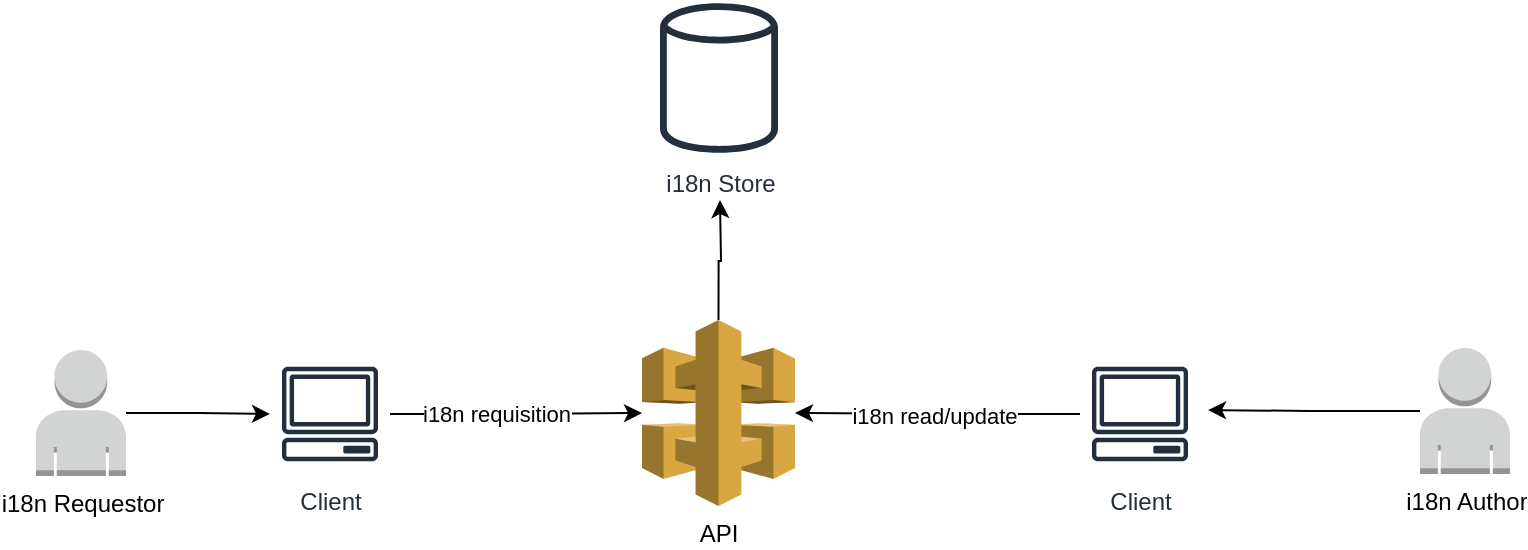<mxfile version="17.4.5" type="github">
  <diagram id="bHCQ7tjxHbcpvA1VxMx_" name="Page-1">
    <mxGraphModel dx="786" dy="449" grid="1" gridSize="10" guides="1" tooltips="1" connect="1" arrows="1" fold="1" page="1" pageScale="1" pageWidth="827" pageHeight="1169" math="0" shadow="0">
      <root>
        <mxCell id="0" />
        <mxCell id="1" parent="0" />
        <mxCell id="l4DHqsQkH5DMDyCRTcHV-1" value="API" style="outlineConnect=0;dashed=0;verticalLabelPosition=bottom;verticalAlign=top;align=center;html=1;shape=mxgraph.aws3.api_gateway;fillColor=#D9A741;gradientColor=none;" vertex="1" parent="1">
          <mxGeometry x="348" y="340" width="76.5" height="93" as="geometry" />
        </mxCell>
        <mxCell id="l4DHqsQkH5DMDyCRTcHV-13" style="edgeStyle=orthogonalEdgeStyle;rounded=0;orthogonalLoop=1;jettySize=auto;html=1;" edge="1" parent="1" source="l4DHqsQkH5DMDyCRTcHV-3" target="l4DHqsQkH5DMDyCRTcHV-6">
          <mxGeometry relative="1" as="geometry" />
        </mxCell>
        <mxCell id="l4DHqsQkH5DMDyCRTcHV-3" value="i18n Requestor" style="outlineConnect=0;dashed=0;verticalLabelPosition=bottom;verticalAlign=top;align=center;html=1;shape=mxgraph.aws3.user;fillColor=#D2D3D3;gradientColor=none;" vertex="1" parent="1">
          <mxGeometry x="45" y="355" width="45" height="63" as="geometry" />
        </mxCell>
        <mxCell id="l4DHqsQkH5DMDyCRTcHV-11" style="edgeStyle=orthogonalEdgeStyle;rounded=0;orthogonalLoop=1;jettySize=auto;html=1;entryX=1.067;entryY=0.467;entryDx=0;entryDy=0;entryPerimeter=0;" edge="1" parent="1" source="l4DHqsQkH5DMDyCRTcHV-4" target="l4DHqsQkH5DMDyCRTcHV-5">
          <mxGeometry relative="1" as="geometry" />
        </mxCell>
        <mxCell id="l4DHqsQkH5DMDyCRTcHV-4" value="i18n Author" style="outlineConnect=0;dashed=0;verticalLabelPosition=bottom;verticalAlign=top;align=center;html=1;shape=mxgraph.aws3.user;fillColor=#D2D3D3;gradientColor=none;" vertex="1" parent="1">
          <mxGeometry x="737" y="354" width="45" height="63" as="geometry" />
        </mxCell>
        <mxCell id="l4DHqsQkH5DMDyCRTcHV-9" style="edgeStyle=orthogonalEdgeStyle;rounded=0;orthogonalLoop=1;jettySize=auto;html=1;" edge="1" parent="1" source="l4DHqsQkH5DMDyCRTcHV-5" target="l4DHqsQkH5DMDyCRTcHV-1">
          <mxGeometry relative="1" as="geometry" />
        </mxCell>
        <mxCell id="l4DHqsQkH5DMDyCRTcHV-15" value="i18n read/update" style="edgeLabel;html=1;align=center;verticalAlign=middle;resizable=0;points=[];" vertex="1" connectable="0" parent="l4DHqsQkH5DMDyCRTcHV-9">
          <mxGeometry x="0.042" y="3" relative="1" as="geometry">
            <mxPoint x="1" y="-2" as="offset" />
          </mxGeometry>
        </mxCell>
        <mxCell id="l4DHqsQkH5DMDyCRTcHV-5" value="Client" style="sketch=0;outlineConnect=0;fontColor=#232F3E;gradientColor=none;strokeColor=#232F3E;fillColor=#ffffff;dashed=0;verticalLabelPosition=bottom;verticalAlign=top;align=center;html=1;fontSize=12;fontStyle=0;aspect=fixed;shape=mxgraph.aws4.resourceIcon;resIcon=mxgraph.aws4.client;" vertex="1" parent="1">
          <mxGeometry x="567" y="357" width="60" height="60" as="geometry" />
        </mxCell>
        <mxCell id="l4DHqsQkH5DMDyCRTcHV-12" style="edgeStyle=orthogonalEdgeStyle;rounded=0;orthogonalLoop=1;jettySize=auto;html=1;" edge="1" parent="1" source="l4DHqsQkH5DMDyCRTcHV-6" target="l4DHqsQkH5DMDyCRTcHV-1">
          <mxGeometry relative="1" as="geometry" />
        </mxCell>
        <mxCell id="l4DHqsQkH5DMDyCRTcHV-14" value="i18n requisition" style="edgeLabel;html=1;align=center;verticalAlign=middle;resizable=0;points=[];" vertex="1" connectable="0" parent="l4DHqsQkH5DMDyCRTcHV-12">
          <mxGeometry x="-0.223" relative="1" as="geometry">
            <mxPoint x="4" as="offset" />
          </mxGeometry>
        </mxCell>
        <mxCell id="l4DHqsQkH5DMDyCRTcHV-6" value="Client" style="sketch=0;outlineConnect=0;fontColor=#232F3E;gradientColor=none;strokeColor=#232F3E;fillColor=#ffffff;dashed=0;verticalLabelPosition=bottom;verticalAlign=top;align=center;html=1;fontSize=12;fontStyle=0;aspect=fixed;shape=mxgraph.aws4.resourceIcon;resIcon=mxgraph.aws4.client;" vertex="1" parent="1">
          <mxGeometry x="162" y="357" width="60" height="60" as="geometry" />
        </mxCell>
        <mxCell id="l4DHqsQkH5DMDyCRTcHV-8" style="edgeStyle=orthogonalEdgeStyle;rounded=0;orthogonalLoop=1;jettySize=auto;html=1;exitX=0.5;exitY=0;exitDx=0;exitDy=0;exitPerimeter=0;" edge="1" parent="1" source="l4DHqsQkH5DMDyCRTcHV-1">
          <mxGeometry relative="1" as="geometry">
            <mxPoint x="387" y="280" as="targetPoint" />
          </mxGeometry>
        </mxCell>
        <mxCell id="l4DHqsQkH5DMDyCRTcHV-7" value="i18n Store" style="sketch=0;outlineConnect=0;fontColor=#232F3E;gradientColor=none;fillColor=#232F3D;strokeColor=none;dashed=0;verticalLabelPosition=bottom;verticalAlign=top;align=center;html=1;fontSize=12;fontStyle=0;aspect=fixed;pointerEvents=1;shape=mxgraph.aws4.generic_database;" vertex="1" parent="1">
          <mxGeometry x="357" y="180" width="59" height="78" as="geometry" />
        </mxCell>
      </root>
    </mxGraphModel>
  </diagram>
</mxfile>
